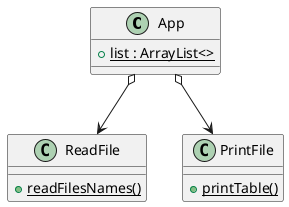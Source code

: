 @startuml
'https://plantuml.com/sequence-diagram

class App {
    +{static}list : ArrayList<>
}

class ReadFile {
    +{static}readFilesNames()
}

class PrintFile {
    +{static}printTable()
}

App o--> ReadFile
App o--> PrintFile
@enduml
